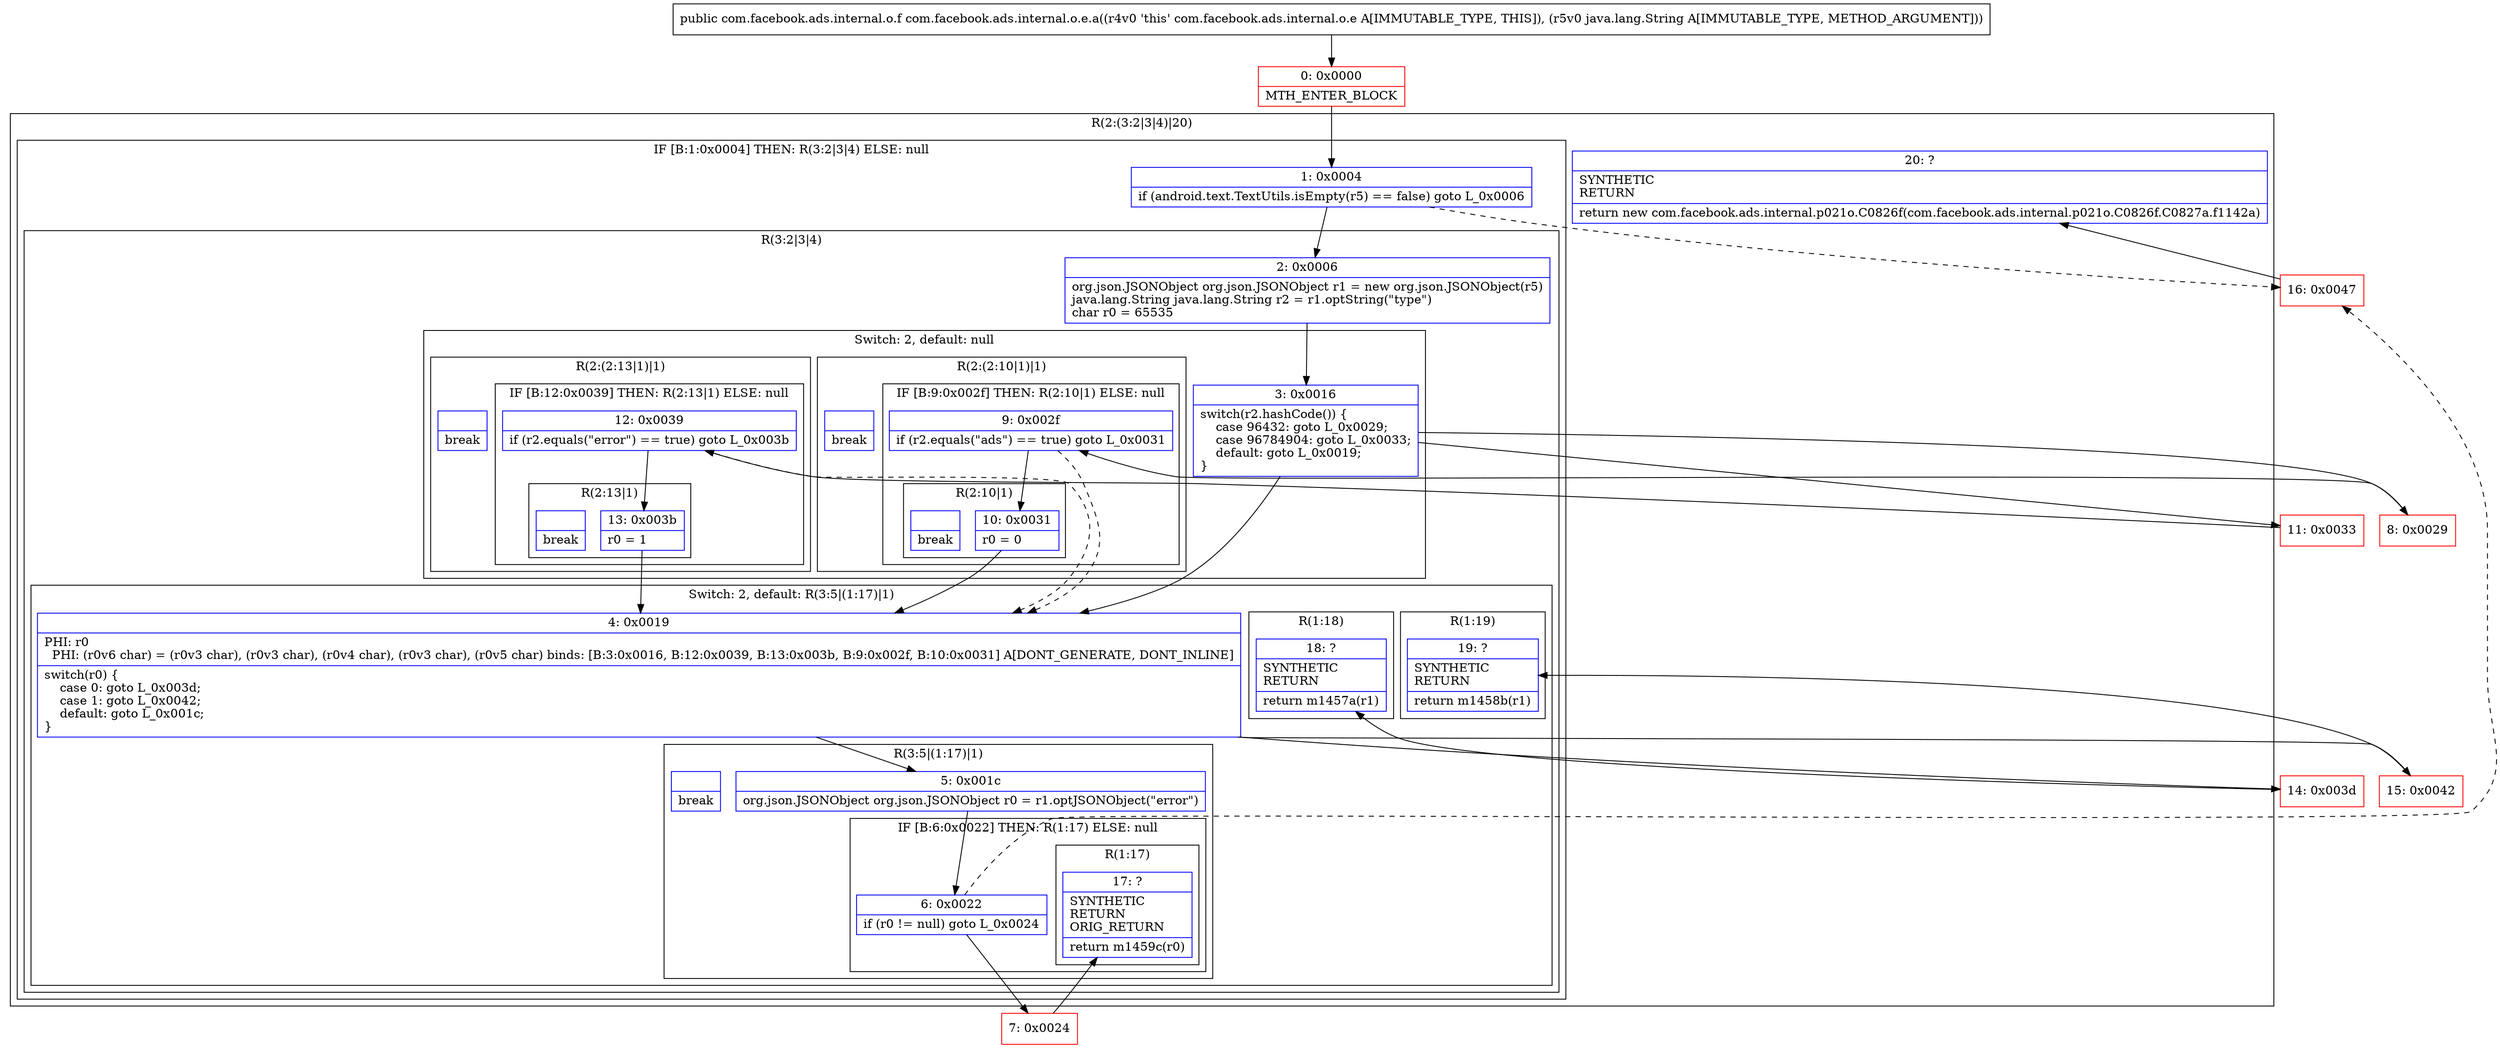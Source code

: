 digraph "CFG forcom.facebook.ads.internal.o.e.a(Ljava\/lang\/String;)Lcom\/facebook\/ads\/internal\/o\/f;" {
subgraph cluster_Region_1122473671 {
label = "R(2:(3:2|3|4)|20)";
node [shape=record,color=blue];
subgraph cluster_IfRegion_1297391113 {
label = "IF [B:1:0x0004] THEN: R(3:2|3|4) ELSE: null";
node [shape=record,color=blue];
Node_1 [shape=record,label="{1\:\ 0x0004|if (android.text.TextUtils.isEmpty(r5) == false) goto L_0x0006\l}"];
subgraph cluster_Region_1044027064 {
label = "R(3:2|3|4)";
node [shape=record,color=blue];
Node_2 [shape=record,label="{2\:\ 0x0006|org.json.JSONObject org.json.JSONObject r1 = new org.json.JSONObject(r5)\ljava.lang.String java.lang.String r2 = r1.optString(\"type\")\lchar r0 = 65535\l}"];
subgraph cluster_SwitchRegion_1154846941 {
label = "Switch: 2, default: null";
node [shape=record,color=blue];
Node_3 [shape=record,label="{3\:\ 0x0016|switch(r2.hashCode()) \{\l    case 96432: goto L_0x0029;\l    case 96784904: goto L_0x0033;\l    default: goto L_0x0019;\l\}\l}"];
subgraph cluster_Region_2095028162 {
label = "R(2:(2:10|1)|1)";
node [shape=record,color=blue];
subgraph cluster_IfRegion_1650106661 {
label = "IF [B:9:0x002f] THEN: R(2:10|1) ELSE: null";
node [shape=record,color=blue];
Node_9 [shape=record,label="{9\:\ 0x002f|if (r2.equals(\"ads\") == true) goto L_0x0031\l}"];
subgraph cluster_Region_1481971433 {
label = "R(2:10|1)";
node [shape=record,color=blue];
Node_10 [shape=record,label="{10\:\ 0x0031|r0 = 0\l}"];
Node_InsnContainer_93347923 [shape=record,label="{|break\l}"];
}
}
Node_InsnContainer_2076151688 [shape=record,label="{|break\l}"];
}
subgraph cluster_Region_317907488 {
label = "R(2:(2:13|1)|1)";
node [shape=record,color=blue];
subgraph cluster_IfRegion_471178178 {
label = "IF [B:12:0x0039] THEN: R(2:13|1) ELSE: null";
node [shape=record,color=blue];
Node_12 [shape=record,label="{12\:\ 0x0039|if (r2.equals(\"error\") == true) goto L_0x003b\l}"];
subgraph cluster_Region_820919121 {
label = "R(2:13|1)";
node [shape=record,color=blue];
Node_13 [shape=record,label="{13\:\ 0x003b|r0 = 1\l}"];
Node_InsnContainer_303236667 [shape=record,label="{|break\l}"];
}
}
Node_InsnContainer_344424146 [shape=record,label="{|break\l}"];
}
}
subgraph cluster_SwitchRegion_1865537359 {
label = "Switch: 2, default: R(3:5|(1:17)|1)";
node [shape=record,color=blue];
Node_4 [shape=record,label="{4\:\ 0x0019|PHI: r0 \l  PHI: (r0v6 char) = (r0v3 char), (r0v3 char), (r0v4 char), (r0v3 char), (r0v5 char) binds: [B:3:0x0016, B:12:0x0039, B:13:0x003b, B:9:0x002f, B:10:0x0031] A[DONT_GENERATE, DONT_INLINE]\l|switch(r0) \{\l    case 0: goto L_0x003d;\l    case 1: goto L_0x0042;\l    default: goto L_0x001c;\l\}\l}"];
subgraph cluster_Region_1915388018 {
label = "R(1:18)";
node [shape=record,color=blue];
Node_18 [shape=record,label="{18\:\ ?|SYNTHETIC\lRETURN\l|return m1457a(r1)\l}"];
}
subgraph cluster_Region_407687099 {
label = "R(1:19)";
node [shape=record,color=blue];
Node_19 [shape=record,label="{19\:\ ?|SYNTHETIC\lRETURN\l|return m1458b(r1)\l}"];
}
subgraph cluster_Region_774917365 {
label = "R(3:5|(1:17)|1)";
node [shape=record,color=blue];
Node_5 [shape=record,label="{5\:\ 0x001c|org.json.JSONObject org.json.JSONObject r0 = r1.optJSONObject(\"error\")\l}"];
subgraph cluster_IfRegion_1607109344 {
label = "IF [B:6:0x0022] THEN: R(1:17) ELSE: null";
node [shape=record,color=blue];
Node_6 [shape=record,label="{6\:\ 0x0022|if (r0 != null) goto L_0x0024\l}"];
subgraph cluster_Region_515839739 {
label = "R(1:17)";
node [shape=record,color=blue];
Node_17 [shape=record,label="{17\:\ ?|SYNTHETIC\lRETURN\lORIG_RETURN\l|return m1459c(r0)\l}"];
}
}
Node_InsnContainer_323182597 [shape=record,label="{|break\l}"];
}
}
}
}
Node_20 [shape=record,label="{20\:\ ?|SYNTHETIC\lRETURN\l|return new com.facebook.ads.internal.p021o.C0826f(com.facebook.ads.internal.p021o.C0826f.C0827a.f1142a)\l}"];
}
Node_0 [shape=record,color=red,label="{0\:\ 0x0000|MTH_ENTER_BLOCK\l}"];
Node_7 [shape=record,color=red,label="{7\:\ 0x0024}"];
Node_8 [shape=record,color=red,label="{8\:\ 0x0029}"];
Node_11 [shape=record,color=red,label="{11\:\ 0x0033}"];
Node_14 [shape=record,color=red,label="{14\:\ 0x003d}"];
Node_15 [shape=record,color=red,label="{15\:\ 0x0042}"];
Node_16 [shape=record,color=red,label="{16\:\ 0x0047}"];
MethodNode[shape=record,label="{public com.facebook.ads.internal.o.f com.facebook.ads.internal.o.e.a((r4v0 'this' com.facebook.ads.internal.o.e A[IMMUTABLE_TYPE, THIS]), (r5v0 java.lang.String A[IMMUTABLE_TYPE, METHOD_ARGUMENT])) }"];
MethodNode -> Node_0;
Node_1 -> Node_2;
Node_1 -> Node_16[style=dashed];
Node_2 -> Node_3;
Node_3 -> Node_4;
Node_3 -> Node_8;
Node_3 -> Node_11;
Node_9 -> Node_4[style=dashed];
Node_9 -> Node_10;
Node_10 -> Node_4;
Node_12 -> Node_4[style=dashed];
Node_12 -> Node_13;
Node_13 -> Node_4;
Node_4 -> Node_5;
Node_4 -> Node_14;
Node_4 -> Node_15;
Node_5 -> Node_6;
Node_6 -> Node_7;
Node_6 -> Node_16[style=dashed];
Node_0 -> Node_1;
Node_7 -> Node_17;
Node_8 -> Node_9;
Node_11 -> Node_12;
Node_14 -> Node_18;
Node_15 -> Node_19;
Node_16 -> Node_20;
}

